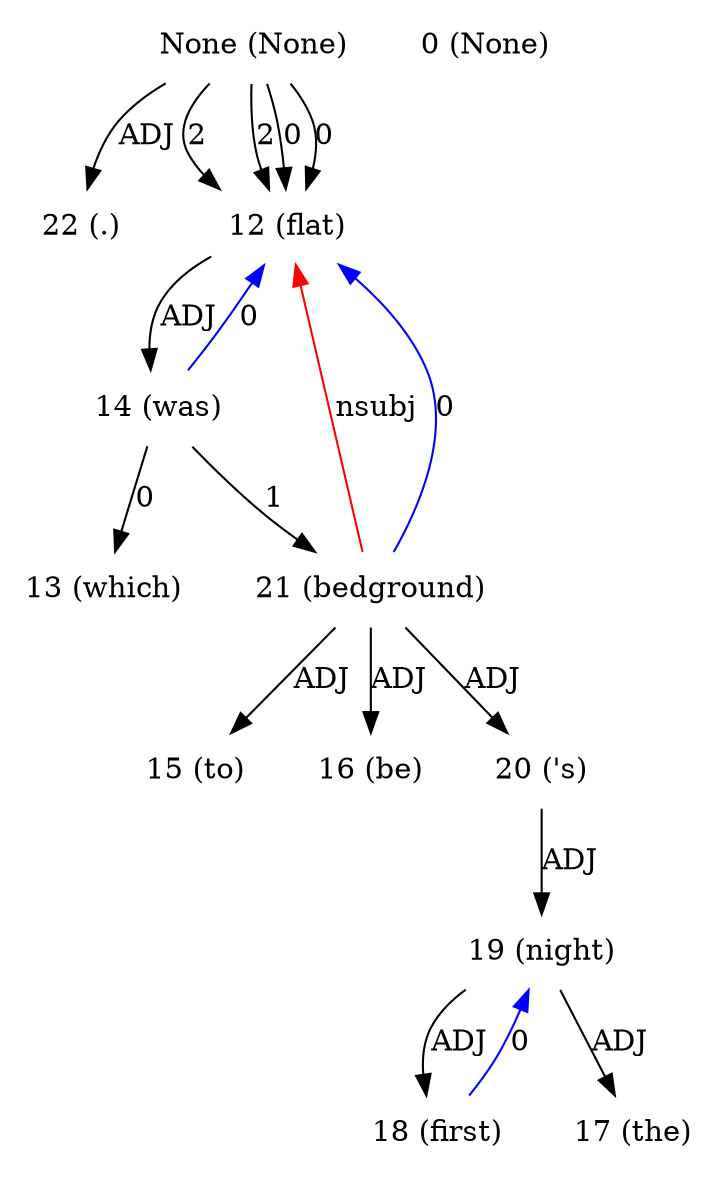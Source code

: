 digraph G{
edge [dir=forward]
node [shape=plaintext]

None [label="None (None)"]
None -> 22 [label="ADJ"]
None [label="None (None)"]
None -> 12 [label="2"]
None [label="None (None)"]
None -> 12 [label="2"]
None [label="None (None)"]
None -> 12 [label="0"]
None [label="None (None)"]
None -> 12 [label="0"]
0 [label="0 (None)"]
12 [label="12 (flat)"]
12 -> 14 [label="ADJ"]
21 -> 12 [label="nsubj", color="red"]
13 [label="13 (which)"]
14 [label="14 (was)"]
14 -> 21 [label="1"]
14 -> 13 [label="0"]
14 -> 12 [label="0", color="blue"]
15 [label="15 (to)"]
16 [label="16 (be)"]
17 [label="17 (the)"]
18 [label="18 (first)"]
18 -> 19 [label="0", color="blue"]
19 [label="19 (night)"]
19 -> 17 [label="ADJ"]
19 -> 18 [label="ADJ"]
20 [label="20 ('s)"]
20 -> 19 [label="ADJ"]
21 [label="21 (bedground)"]
21 -> 12 [label="0", color="blue"]
21 -> 15 [label="ADJ"]
21 -> 16 [label="ADJ"]
21 -> 20 [label="ADJ"]
22 [label="22 (.)"]
}
